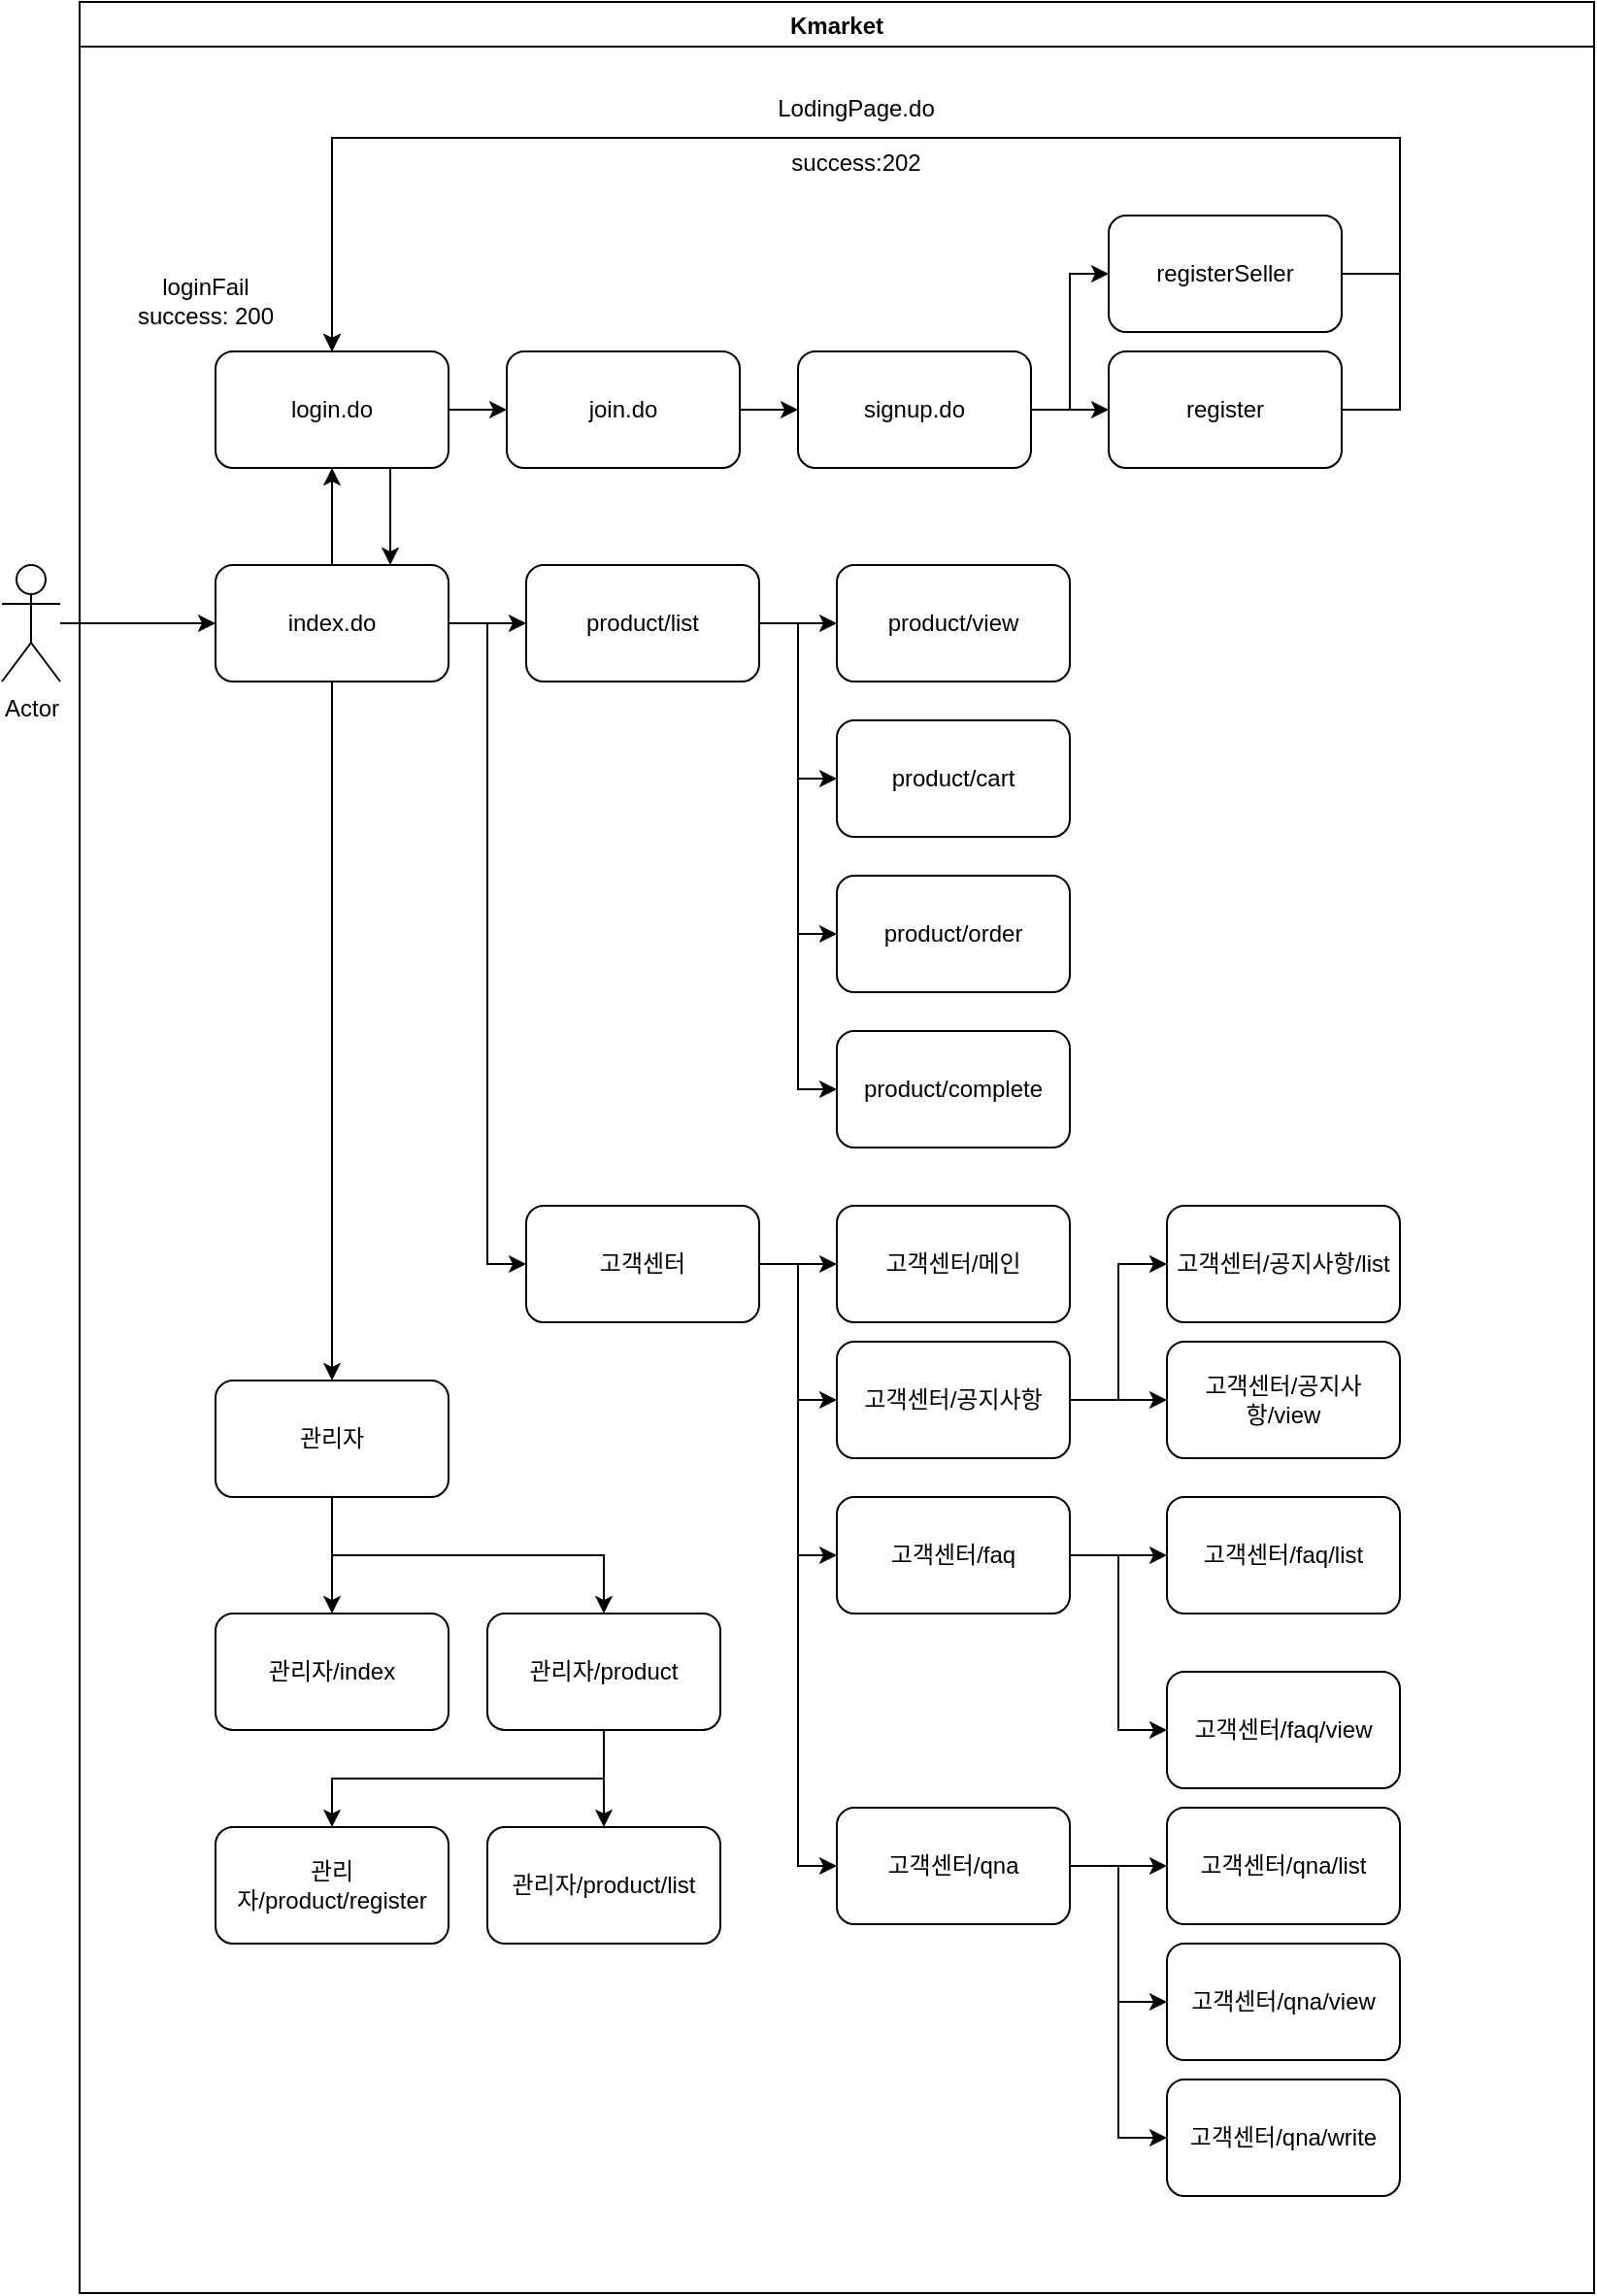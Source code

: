 <mxfile version="20.6.2" type="device"><diagram id="R2lEEEUBdFMjLlhIrx00" name="Page-1"><mxGraphModel dx="615" dy="441" grid="1" gridSize="10" guides="1" tooltips="1" connect="1" arrows="1" fold="1" page="1" pageScale="1" pageWidth="850" pageHeight="1100" math="0" shadow="0" extFonts="Permanent Marker^https://fonts.googleapis.com/css?family=Permanent+Marker"><root><mxCell id="0"/><mxCell id="1" parent="0"/><mxCell id="MFUynfOGD5KZ7XKBgDJ3-4" style="edgeStyle=orthogonalEdgeStyle;rounded=0;orthogonalLoop=1;jettySize=auto;html=1;entryX=0;entryY=0.5;entryDx=0;entryDy=0;" parent="1" source="MFUynfOGD5KZ7XKBgDJ3-2" target="MFUynfOGD5KZ7XKBgDJ3-1" edge="1"><mxGeometry relative="1" as="geometry"/></mxCell><mxCell id="MFUynfOGD5KZ7XKBgDJ3-2" value="Actor" style="shape=umlActor;verticalLabelPosition=bottom;verticalAlign=top;html=1;outlineConnect=0;" parent="1" vertex="1"><mxGeometry x="20" y="310" width="30" height="60" as="geometry"/></mxCell><mxCell id="MFUynfOGD5KZ7XKBgDJ3-3" value="Kmarket" style="swimlane;" parent="1" vertex="1"><mxGeometry x="60" y="20" width="780" height="1180" as="geometry"><mxRectangle x="350" y="110" width="140" height="30" as="alternateBounds"/></mxGeometry></mxCell><mxCell id="MFUynfOGD5KZ7XKBgDJ3-7" value="" style="edgeStyle=orthogonalEdgeStyle;rounded=0;orthogonalLoop=1;jettySize=auto;html=1;" parent="MFUynfOGD5KZ7XKBgDJ3-3" source="MFUynfOGD5KZ7XKBgDJ3-1" target="MFUynfOGD5KZ7XKBgDJ3-6" edge="1"><mxGeometry relative="1" as="geometry"/></mxCell><mxCell id="MFUynfOGD5KZ7XKBgDJ3-16" value="" style="edgeStyle=orthogonalEdgeStyle;rounded=0;orthogonalLoop=1;jettySize=auto;html=1;" parent="MFUynfOGD5KZ7XKBgDJ3-3" source="MFUynfOGD5KZ7XKBgDJ3-1" target="MFUynfOGD5KZ7XKBgDJ3-15" edge="1"><mxGeometry relative="1" as="geometry"/></mxCell><mxCell id="MFUynfOGD5KZ7XKBgDJ3-18" style="edgeStyle=orthogonalEdgeStyle;rounded=0;orthogonalLoop=1;jettySize=auto;html=1;entryX=0;entryY=0.5;entryDx=0;entryDy=0;" parent="MFUynfOGD5KZ7XKBgDJ3-3" source="MFUynfOGD5KZ7XKBgDJ3-1" target="MFUynfOGD5KZ7XKBgDJ3-17" edge="1"><mxGeometry relative="1" as="geometry"/></mxCell><mxCell id="MFUynfOGD5KZ7XKBgDJ3-20" style="edgeStyle=orthogonalEdgeStyle;rounded=0;orthogonalLoop=1;jettySize=auto;html=1;entryX=0.5;entryY=0;entryDx=0;entryDy=0;" parent="MFUynfOGD5KZ7XKBgDJ3-3" source="MFUynfOGD5KZ7XKBgDJ3-1" target="MFUynfOGD5KZ7XKBgDJ3-19" edge="1"><mxGeometry relative="1" as="geometry"/></mxCell><mxCell id="MFUynfOGD5KZ7XKBgDJ3-1" value="index.do" style="rounded=1;whiteSpace=wrap;html=1;" parent="MFUynfOGD5KZ7XKBgDJ3-3" vertex="1"><mxGeometry x="70" y="290" width="120" height="60" as="geometry"/></mxCell><mxCell id="MFUynfOGD5KZ7XKBgDJ3-11" style="edgeStyle=orthogonalEdgeStyle;rounded=0;orthogonalLoop=1;jettySize=auto;html=1;exitX=0.75;exitY=1;exitDx=0;exitDy=0;entryX=0.75;entryY=0;entryDx=0;entryDy=0;" parent="MFUynfOGD5KZ7XKBgDJ3-3" source="MFUynfOGD5KZ7XKBgDJ3-6" target="MFUynfOGD5KZ7XKBgDJ3-1" edge="1"><mxGeometry relative="1" as="geometry"/></mxCell><mxCell id="EQegMSx48XCjdu9nlXOR-11" style="edgeStyle=orthogonalEdgeStyle;rounded=0;orthogonalLoop=1;jettySize=auto;html=1;exitX=1;exitY=0.5;exitDx=0;exitDy=0;entryX=0;entryY=0.5;entryDx=0;entryDy=0;" edge="1" parent="MFUynfOGD5KZ7XKBgDJ3-3" source="MFUynfOGD5KZ7XKBgDJ3-6" target="EQegMSx48XCjdu9nlXOR-10"><mxGeometry relative="1" as="geometry"/></mxCell><mxCell id="MFUynfOGD5KZ7XKBgDJ3-6" value="login.do" style="rounded=1;whiteSpace=wrap;html=1;" parent="MFUynfOGD5KZ7XKBgDJ3-3" vertex="1"><mxGeometry x="70" y="180" width="120" height="60" as="geometry"/></mxCell><mxCell id="MFUynfOGD5KZ7XKBgDJ3-13" value="" style="edgeStyle=orthogonalEdgeStyle;rounded=0;orthogonalLoop=1;jettySize=auto;html=1;" parent="MFUynfOGD5KZ7XKBgDJ3-3" source="MFUynfOGD5KZ7XKBgDJ3-8" target="MFUynfOGD5KZ7XKBgDJ3-12" edge="1"><mxGeometry relative="1" as="geometry"/></mxCell><mxCell id="EQegMSx48XCjdu9nlXOR-2" style="edgeStyle=orthogonalEdgeStyle;rounded=0;orthogonalLoop=1;jettySize=auto;html=1;exitX=1;exitY=0.5;exitDx=0;exitDy=0;entryX=0;entryY=0.5;entryDx=0;entryDy=0;" edge="1" parent="MFUynfOGD5KZ7XKBgDJ3-3" source="MFUynfOGD5KZ7XKBgDJ3-8" target="EQegMSx48XCjdu9nlXOR-1"><mxGeometry relative="1" as="geometry"/></mxCell><mxCell id="MFUynfOGD5KZ7XKBgDJ3-8" value="signup.do" style="rounded=1;whiteSpace=wrap;html=1;" parent="MFUynfOGD5KZ7XKBgDJ3-3" vertex="1"><mxGeometry x="370" y="180" width="120" height="60" as="geometry"/></mxCell><mxCell id="EQegMSx48XCjdu9nlXOR-9" style="edgeStyle=orthogonalEdgeStyle;rounded=0;orthogonalLoop=1;jettySize=auto;html=1;exitX=1;exitY=0.5;exitDx=0;exitDy=0;entryX=0.5;entryY=0;entryDx=0;entryDy=0;" edge="1" parent="MFUynfOGD5KZ7XKBgDJ3-3" source="MFUynfOGD5KZ7XKBgDJ3-12" target="MFUynfOGD5KZ7XKBgDJ3-6"><mxGeometry relative="1" as="geometry"><Array as="points"><mxPoint x="680" y="210"/><mxPoint x="680" y="70"/><mxPoint x="130" y="70"/></Array></mxGeometry></mxCell><mxCell id="MFUynfOGD5KZ7XKBgDJ3-12" value="register" style="rounded=1;whiteSpace=wrap;html=1;" parent="MFUynfOGD5KZ7XKBgDJ3-3" vertex="1"><mxGeometry x="530" y="180" width="120" height="60" as="geometry"/></mxCell><mxCell id="MFUynfOGD5KZ7XKBgDJ3-22" style="edgeStyle=orthogonalEdgeStyle;rounded=0;orthogonalLoop=1;jettySize=auto;html=1;exitX=1;exitY=0.5;exitDx=0;exitDy=0;entryX=0;entryY=0.5;entryDx=0;entryDy=0;" parent="MFUynfOGD5KZ7XKBgDJ3-3" source="MFUynfOGD5KZ7XKBgDJ3-15" target="MFUynfOGD5KZ7XKBgDJ3-21" edge="1"><mxGeometry relative="1" as="geometry"/></mxCell><mxCell id="MFUynfOGD5KZ7XKBgDJ3-26" style="edgeStyle=orthogonalEdgeStyle;rounded=0;orthogonalLoop=1;jettySize=auto;html=1;exitX=1;exitY=0.5;exitDx=0;exitDy=0;entryX=0;entryY=0.5;entryDx=0;entryDy=0;" parent="MFUynfOGD5KZ7XKBgDJ3-3" source="MFUynfOGD5KZ7XKBgDJ3-15" target="MFUynfOGD5KZ7XKBgDJ3-23" edge="1"><mxGeometry relative="1" as="geometry"/></mxCell><mxCell id="MFUynfOGD5KZ7XKBgDJ3-27" style="edgeStyle=orthogonalEdgeStyle;rounded=0;orthogonalLoop=1;jettySize=auto;html=1;exitX=1;exitY=0.5;exitDx=0;exitDy=0;entryX=0;entryY=0.5;entryDx=0;entryDy=0;" parent="MFUynfOGD5KZ7XKBgDJ3-3" source="MFUynfOGD5KZ7XKBgDJ3-15" target="MFUynfOGD5KZ7XKBgDJ3-24" edge="1"><mxGeometry relative="1" as="geometry"/></mxCell><mxCell id="MFUynfOGD5KZ7XKBgDJ3-28" style="edgeStyle=orthogonalEdgeStyle;rounded=0;orthogonalLoop=1;jettySize=auto;html=1;exitX=1;exitY=0.5;exitDx=0;exitDy=0;entryX=0;entryY=0.5;entryDx=0;entryDy=0;" parent="MFUynfOGD5KZ7XKBgDJ3-3" source="MFUynfOGD5KZ7XKBgDJ3-15" target="MFUynfOGD5KZ7XKBgDJ3-25" edge="1"><mxGeometry relative="1" as="geometry"/></mxCell><mxCell id="MFUynfOGD5KZ7XKBgDJ3-15" value="product/list" style="rounded=1;whiteSpace=wrap;html=1;" parent="MFUynfOGD5KZ7XKBgDJ3-3" vertex="1"><mxGeometry x="230" y="290" width="120" height="60" as="geometry"/></mxCell><mxCell id="MFUynfOGD5KZ7XKBgDJ3-33" style="edgeStyle=orthogonalEdgeStyle;rounded=0;orthogonalLoop=1;jettySize=auto;html=1;exitX=1;exitY=0.5;exitDx=0;exitDy=0;" parent="MFUynfOGD5KZ7XKBgDJ3-3" source="MFUynfOGD5KZ7XKBgDJ3-17" target="MFUynfOGD5KZ7XKBgDJ3-29" edge="1"><mxGeometry relative="1" as="geometry"/></mxCell><mxCell id="MFUynfOGD5KZ7XKBgDJ3-34" style="edgeStyle=orthogonalEdgeStyle;rounded=0;orthogonalLoop=1;jettySize=auto;html=1;exitX=1;exitY=0.5;exitDx=0;exitDy=0;entryX=0;entryY=0.5;entryDx=0;entryDy=0;" parent="MFUynfOGD5KZ7XKBgDJ3-3" source="MFUynfOGD5KZ7XKBgDJ3-17" target="MFUynfOGD5KZ7XKBgDJ3-30" edge="1"><mxGeometry relative="1" as="geometry"/></mxCell><mxCell id="MFUynfOGD5KZ7XKBgDJ3-35" style="edgeStyle=orthogonalEdgeStyle;rounded=0;orthogonalLoop=1;jettySize=auto;html=1;exitX=1;exitY=0.5;exitDx=0;exitDy=0;entryX=0;entryY=0.5;entryDx=0;entryDy=0;" parent="MFUynfOGD5KZ7XKBgDJ3-3" source="MFUynfOGD5KZ7XKBgDJ3-17" target="MFUynfOGD5KZ7XKBgDJ3-31" edge="1"><mxGeometry relative="1" as="geometry"/></mxCell><mxCell id="MFUynfOGD5KZ7XKBgDJ3-36" style="edgeStyle=orthogonalEdgeStyle;rounded=0;orthogonalLoop=1;jettySize=auto;html=1;exitX=1;exitY=0.5;exitDx=0;exitDy=0;entryX=0;entryY=0.5;entryDx=0;entryDy=0;" parent="MFUynfOGD5KZ7XKBgDJ3-3" source="MFUynfOGD5KZ7XKBgDJ3-17" target="MFUynfOGD5KZ7XKBgDJ3-32" edge="1"><mxGeometry relative="1" as="geometry"/></mxCell><mxCell id="MFUynfOGD5KZ7XKBgDJ3-17" value="고객센터" style="rounded=1;whiteSpace=wrap;html=1;" parent="MFUynfOGD5KZ7XKBgDJ3-3" vertex="1"><mxGeometry x="230" y="620" width="120" height="60" as="geometry"/></mxCell><mxCell id="MFUynfOGD5KZ7XKBgDJ3-53" style="edgeStyle=orthogonalEdgeStyle;rounded=0;orthogonalLoop=1;jettySize=auto;html=1;exitX=0.5;exitY=1;exitDx=0;exitDy=0;entryX=0.5;entryY=0;entryDx=0;entryDy=0;" parent="MFUynfOGD5KZ7XKBgDJ3-3" source="MFUynfOGD5KZ7XKBgDJ3-19" target="MFUynfOGD5KZ7XKBgDJ3-51" edge="1"><mxGeometry relative="1" as="geometry"/></mxCell><mxCell id="MFUynfOGD5KZ7XKBgDJ3-54" style="edgeStyle=orthogonalEdgeStyle;rounded=0;orthogonalLoop=1;jettySize=auto;html=1;exitX=0.5;exitY=1;exitDx=0;exitDy=0;entryX=0.5;entryY=0;entryDx=0;entryDy=0;" parent="MFUynfOGD5KZ7XKBgDJ3-3" source="MFUynfOGD5KZ7XKBgDJ3-19" target="MFUynfOGD5KZ7XKBgDJ3-52" edge="1"><mxGeometry relative="1" as="geometry"/></mxCell><mxCell id="MFUynfOGD5KZ7XKBgDJ3-19" value="관리자" style="rounded=1;whiteSpace=wrap;html=1;" parent="MFUynfOGD5KZ7XKBgDJ3-3" vertex="1"><mxGeometry x="70" y="710" width="120" height="60" as="geometry"/></mxCell><mxCell id="MFUynfOGD5KZ7XKBgDJ3-21" value="product/view" style="rounded=1;whiteSpace=wrap;html=1;" parent="MFUynfOGD5KZ7XKBgDJ3-3" vertex="1"><mxGeometry x="390" y="290" width="120" height="60" as="geometry"/></mxCell><mxCell id="MFUynfOGD5KZ7XKBgDJ3-23" value="product/cart" style="rounded=1;whiteSpace=wrap;html=1;" parent="MFUynfOGD5KZ7XKBgDJ3-3" vertex="1"><mxGeometry x="390" y="370" width="120" height="60" as="geometry"/></mxCell><mxCell id="MFUynfOGD5KZ7XKBgDJ3-24" value="product/order" style="rounded=1;whiteSpace=wrap;html=1;" parent="MFUynfOGD5KZ7XKBgDJ3-3" vertex="1"><mxGeometry x="390" y="450" width="120" height="60" as="geometry"/></mxCell><mxCell id="MFUynfOGD5KZ7XKBgDJ3-25" value="product/complete" style="rounded=1;whiteSpace=wrap;html=1;" parent="MFUynfOGD5KZ7XKBgDJ3-3" vertex="1"><mxGeometry x="390" y="530" width="120" height="60" as="geometry"/></mxCell><mxCell id="MFUynfOGD5KZ7XKBgDJ3-29" value="고객센터/메인" style="rounded=1;whiteSpace=wrap;html=1;" parent="MFUynfOGD5KZ7XKBgDJ3-3" vertex="1"><mxGeometry x="390" y="620" width="120" height="60" as="geometry"/></mxCell><mxCell id="MFUynfOGD5KZ7XKBgDJ3-39" style="edgeStyle=orthogonalEdgeStyle;rounded=0;orthogonalLoop=1;jettySize=auto;html=1;exitX=1;exitY=0.5;exitDx=0;exitDy=0;entryX=0;entryY=0.5;entryDx=0;entryDy=0;" parent="MFUynfOGD5KZ7XKBgDJ3-3" source="MFUynfOGD5KZ7XKBgDJ3-30" target="MFUynfOGD5KZ7XKBgDJ3-38" edge="1"><mxGeometry relative="1" as="geometry"/></mxCell><mxCell id="MFUynfOGD5KZ7XKBgDJ3-40" style="edgeStyle=orthogonalEdgeStyle;rounded=0;orthogonalLoop=1;jettySize=auto;html=1;exitX=1;exitY=0.5;exitDx=0;exitDy=0;entryX=0;entryY=0.5;entryDx=0;entryDy=0;" parent="MFUynfOGD5KZ7XKBgDJ3-3" source="MFUynfOGD5KZ7XKBgDJ3-30" target="MFUynfOGD5KZ7XKBgDJ3-37" edge="1"><mxGeometry relative="1" as="geometry"/></mxCell><mxCell id="MFUynfOGD5KZ7XKBgDJ3-30" value="고객센터/공지사항" style="rounded=1;whiteSpace=wrap;html=1;" parent="MFUynfOGD5KZ7XKBgDJ3-3" vertex="1"><mxGeometry x="390" y="690" width="120" height="60" as="geometry"/></mxCell><mxCell id="MFUynfOGD5KZ7XKBgDJ3-43" style="edgeStyle=orthogonalEdgeStyle;rounded=0;orthogonalLoop=1;jettySize=auto;html=1;exitX=1;exitY=0.5;exitDx=0;exitDy=0;entryX=0;entryY=0.5;entryDx=0;entryDy=0;" parent="MFUynfOGD5KZ7XKBgDJ3-3" source="MFUynfOGD5KZ7XKBgDJ3-31" target="MFUynfOGD5KZ7XKBgDJ3-41" edge="1"><mxGeometry relative="1" as="geometry"/></mxCell><mxCell id="MFUynfOGD5KZ7XKBgDJ3-44" style="edgeStyle=orthogonalEdgeStyle;rounded=0;orthogonalLoop=1;jettySize=auto;html=1;exitX=1;exitY=0.5;exitDx=0;exitDy=0;entryX=0;entryY=0.5;entryDx=0;entryDy=0;" parent="MFUynfOGD5KZ7XKBgDJ3-3" source="MFUynfOGD5KZ7XKBgDJ3-31" target="MFUynfOGD5KZ7XKBgDJ3-42" edge="1"><mxGeometry relative="1" as="geometry"/></mxCell><mxCell id="MFUynfOGD5KZ7XKBgDJ3-31" value="고객센터/faq" style="rounded=1;whiteSpace=wrap;html=1;" parent="MFUynfOGD5KZ7XKBgDJ3-3" vertex="1"><mxGeometry x="390" y="770" width="120" height="60" as="geometry"/></mxCell><mxCell id="MFUynfOGD5KZ7XKBgDJ3-48" style="edgeStyle=orthogonalEdgeStyle;rounded=0;orthogonalLoop=1;jettySize=auto;html=1;exitX=1;exitY=0.5;exitDx=0;exitDy=0;entryX=0;entryY=0.5;entryDx=0;entryDy=0;" parent="MFUynfOGD5KZ7XKBgDJ3-3" source="MFUynfOGD5KZ7XKBgDJ3-32" target="MFUynfOGD5KZ7XKBgDJ3-45" edge="1"><mxGeometry relative="1" as="geometry"/></mxCell><mxCell id="MFUynfOGD5KZ7XKBgDJ3-49" style="edgeStyle=orthogonalEdgeStyle;rounded=0;orthogonalLoop=1;jettySize=auto;html=1;exitX=1;exitY=0.5;exitDx=0;exitDy=0;entryX=0;entryY=0.5;entryDx=0;entryDy=0;" parent="MFUynfOGD5KZ7XKBgDJ3-3" source="MFUynfOGD5KZ7XKBgDJ3-32" target="MFUynfOGD5KZ7XKBgDJ3-46" edge="1"><mxGeometry relative="1" as="geometry"/></mxCell><mxCell id="MFUynfOGD5KZ7XKBgDJ3-50" style="edgeStyle=orthogonalEdgeStyle;rounded=0;orthogonalLoop=1;jettySize=auto;html=1;exitX=1;exitY=0.5;exitDx=0;exitDy=0;entryX=0;entryY=0.5;entryDx=0;entryDy=0;" parent="MFUynfOGD5KZ7XKBgDJ3-3" source="MFUynfOGD5KZ7XKBgDJ3-32" target="MFUynfOGD5KZ7XKBgDJ3-47" edge="1"><mxGeometry relative="1" as="geometry"/></mxCell><mxCell id="MFUynfOGD5KZ7XKBgDJ3-32" value="고객센터/qna" style="rounded=1;whiteSpace=wrap;html=1;" parent="MFUynfOGD5KZ7XKBgDJ3-3" vertex="1"><mxGeometry x="390" y="930" width="120" height="60" as="geometry"/></mxCell><mxCell id="MFUynfOGD5KZ7XKBgDJ3-37" value="고객센터/공지사항/view" style="rounded=1;whiteSpace=wrap;html=1;" parent="MFUynfOGD5KZ7XKBgDJ3-3" vertex="1"><mxGeometry x="560" y="690" width="120" height="60" as="geometry"/></mxCell><mxCell id="MFUynfOGD5KZ7XKBgDJ3-38" value="고객센터/공지사항/list" style="rounded=1;whiteSpace=wrap;html=1;" parent="MFUynfOGD5KZ7XKBgDJ3-3" vertex="1"><mxGeometry x="560" y="620" width="120" height="60" as="geometry"/></mxCell><mxCell id="MFUynfOGD5KZ7XKBgDJ3-41" value="고객센터/faq/list" style="rounded=1;whiteSpace=wrap;html=1;" parent="MFUynfOGD5KZ7XKBgDJ3-3" vertex="1"><mxGeometry x="560" y="770" width="120" height="60" as="geometry"/></mxCell><mxCell id="MFUynfOGD5KZ7XKBgDJ3-42" value="고객센터/faq/view" style="rounded=1;whiteSpace=wrap;html=1;" parent="MFUynfOGD5KZ7XKBgDJ3-3" vertex="1"><mxGeometry x="560" y="860" width="120" height="60" as="geometry"/></mxCell><mxCell id="MFUynfOGD5KZ7XKBgDJ3-45" value="고객센터/qna/list" style="rounded=1;whiteSpace=wrap;html=1;" parent="MFUynfOGD5KZ7XKBgDJ3-3" vertex="1"><mxGeometry x="560" y="930" width="120" height="60" as="geometry"/></mxCell><mxCell id="MFUynfOGD5KZ7XKBgDJ3-46" value="고객센터/qna/view" style="rounded=1;whiteSpace=wrap;html=1;" parent="MFUynfOGD5KZ7XKBgDJ3-3" vertex="1"><mxGeometry x="560" y="1000" width="120" height="60" as="geometry"/></mxCell><mxCell id="MFUynfOGD5KZ7XKBgDJ3-47" value="고객센터/qna/write" style="rounded=1;whiteSpace=wrap;html=1;" parent="MFUynfOGD5KZ7XKBgDJ3-3" vertex="1"><mxGeometry x="560" y="1070" width="120" height="60" as="geometry"/></mxCell><mxCell id="MFUynfOGD5KZ7XKBgDJ3-51" value="관리자/index" style="rounded=1;whiteSpace=wrap;html=1;" parent="MFUynfOGD5KZ7XKBgDJ3-3" vertex="1"><mxGeometry x="70" y="830" width="120" height="60" as="geometry"/></mxCell><mxCell id="MFUynfOGD5KZ7XKBgDJ3-57" style="edgeStyle=orthogonalEdgeStyle;rounded=0;orthogonalLoop=1;jettySize=auto;html=1;exitX=0.5;exitY=1;exitDx=0;exitDy=0;entryX=0.5;entryY=0;entryDx=0;entryDy=0;" parent="MFUynfOGD5KZ7XKBgDJ3-3" source="MFUynfOGD5KZ7XKBgDJ3-52" target="MFUynfOGD5KZ7XKBgDJ3-55" edge="1"><mxGeometry relative="1" as="geometry"/></mxCell><mxCell id="MFUynfOGD5KZ7XKBgDJ3-58" style="edgeStyle=orthogonalEdgeStyle;rounded=0;orthogonalLoop=1;jettySize=auto;html=1;exitX=0.5;exitY=1;exitDx=0;exitDy=0;entryX=0.5;entryY=0;entryDx=0;entryDy=0;" parent="MFUynfOGD5KZ7XKBgDJ3-3" source="MFUynfOGD5KZ7XKBgDJ3-52" target="MFUynfOGD5KZ7XKBgDJ3-56" edge="1"><mxGeometry relative="1" as="geometry"/></mxCell><mxCell id="MFUynfOGD5KZ7XKBgDJ3-52" value="관리자/product" style="rounded=1;whiteSpace=wrap;html=1;" parent="MFUynfOGD5KZ7XKBgDJ3-3" vertex="1"><mxGeometry x="210" y="830" width="120" height="60" as="geometry"/></mxCell><mxCell id="MFUynfOGD5KZ7XKBgDJ3-55" value="관리자/product/list" style="rounded=1;whiteSpace=wrap;html=1;" parent="MFUynfOGD5KZ7XKBgDJ3-3" vertex="1"><mxGeometry x="210" y="940" width="120" height="60" as="geometry"/></mxCell><mxCell id="MFUynfOGD5KZ7XKBgDJ3-56" value="관리자/product/register" style="rounded=1;whiteSpace=wrap;html=1;" parent="MFUynfOGD5KZ7XKBgDJ3-3" vertex="1"><mxGeometry x="70" y="940" width="120" height="60" as="geometry"/></mxCell><mxCell id="EQegMSx48XCjdu9nlXOR-8" style="edgeStyle=orthogonalEdgeStyle;rounded=0;orthogonalLoop=1;jettySize=auto;html=1;exitX=1;exitY=0.5;exitDx=0;exitDy=0;entryX=0.5;entryY=0;entryDx=0;entryDy=0;" edge="1" parent="MFUynfOGD5KZ7XKBgDJ3-3" source="EQegMSx48XCjdu9nlXOR-1" target="MFUynfOGD5KZ7XKBgDJ3-6"><mxGeometry relative="1" as="geometry"><Array as="points"><mxPoint x="680" y="140"/><mxPoint x="680" y="70"/><mxPoint x="130" y="70"/></Array></mxGeometry></mxCell><mxCell id="EQegMSx48XCjdu9nlXOR-1" value="registerSeller" style="rounded=1;whiteSpace=wrap;html=1;" vertex="1" parent="MFUynfOGD5KZ7XKBgDJ3-3"><mxGeometry x="530" y="110" width="120" height="60" as="geometry"/></mxCell><mxCell id="EQegMSx48XCjdu9nlXOR-12" style="edgeStyle=orthogonalEdgeStyle;rounded=0;orthogonalLoop=1;jettySize=auto;html=1;exitX=1;exitY=0.5;exitDx=0;exitDy=0;entryX=0;entryY=0.5;entryDx=0;entryDy=0;" edge="1" parent="MFUynfOGD5KZ7XKBgDJ3-3" source="EQegMSx48XCjdu9nlXOR-10" target="MFUynfOGD5KZ7XKBgDJ3-8"><mxGeometry relative="1" as="geometry"/></mxCell><mxCell id="EQegMSx48XCjdu9nlXOR-10" value="join.do" style="rounded=1;whiteSpace=wrap;html=1;" vertex="1" parent="MFUynfOGD5KZ7XKBgDJ3-3"><mxGeometry x="220" y="180" width="120" height="60" as="geometry"/></mxCell><mxCell id="EQegMSx48XCjdu9nlXOR-13" value="LodingPage.do" style="text;strokeColor=none;fillColor=none;align=center;verticalAlign=middle;spacingLeft=4;spacingRight=4;overflow=hidden;points=[[0,0.5],[1,0.5]];portConstraint=eastwest;rotatable=0;whiteSpace=wrap;html=1;" vertex="1" parent="MFUynfOGD5KZ7XKBgDJ3-3"><mxGeometry x="350" y="40" width="100" height="30" as="geometry"/></mxCell><mxCell id="EQegMSx48XCjdu9nlXOR-14" value="success:202" style="text;strokeColor=none;fillColor=none;align=center;verticalAlign=middle;spacingLeft=4;spacingRight=4;overflow=hidden;rotatable=0;points=[[0,0.5],[1,0.5]];portConstraint=eastwest;whiteSpace=wrap;html=1;" vertex="1" parent="MFUynfOGD5KZ7XKBgDJ3-3"><mxGeometry x="355" y="70" width="90" height="26" as="geometry"/></mxCell><mxCell id="EQegMSx48XCjdu9nlXOR-15" value="loginFail&lt;br&gt;success: 200" style="text;strokeColor=none;fillColor=none;align=center;verticalAlign=middle;spacingLeft=4;spacingRight=4;overflow=hidden;rotatable=0;points=[[0,0.5],[1,0.5]];portConstraint=eastwest;whiteSpace=wrap;html=1;" vertex="1" parent="MFUynfOGD5KZ7XKBgDJ3-3"><mxGeometry x="10" y="137" width="110" height="33" as="geometry"/></mxCell></root></mxGraphModel></diagram></mxfile>